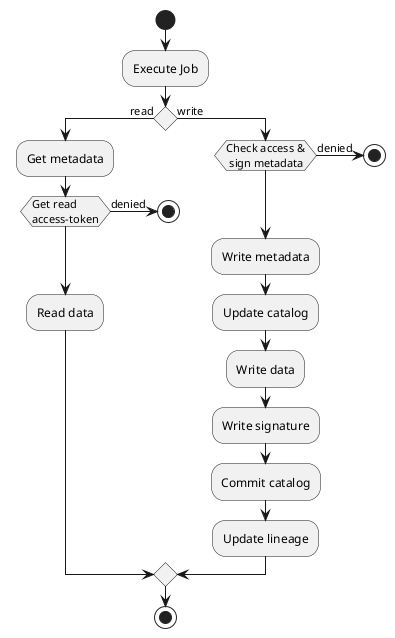 @startuml

start
:Execute Job;
if () then (read)
    :Get metadata;
    if (Get read \naccess-token) then
    else (denied)
        stop
    endif
    :Read data;
else (write)
    if (Check access &\n sign metadata) then
    else (denied)
        stop
    endif
    :Write metadata;
    :Update catalog;
    :Write data;
    :Write signature;
    :Commit catalog;
    :Update lineage;
endif
stop

@enduml

